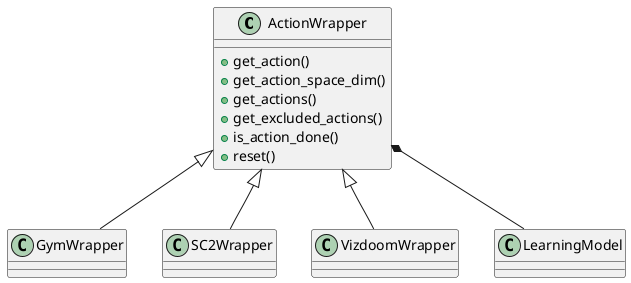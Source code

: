 @startuml
scale 1

class ActionWrapper {
    +get_action()
    +get_action_space_dim()
    +get_actions()
    +get_excluded_actions()
    +is_action_done()
    +reset()
}

class GymWrapper {
}
class SC2Wrapper {
}
class VizdoomWrapper {
}

ActionWrapper <|-- GymWrapper
ActionWrapper <|-- SC2Wrapper
ActionWrapper <|-- VizdoomWrapper
ActionWrapper *-- LearningModel

@enduml